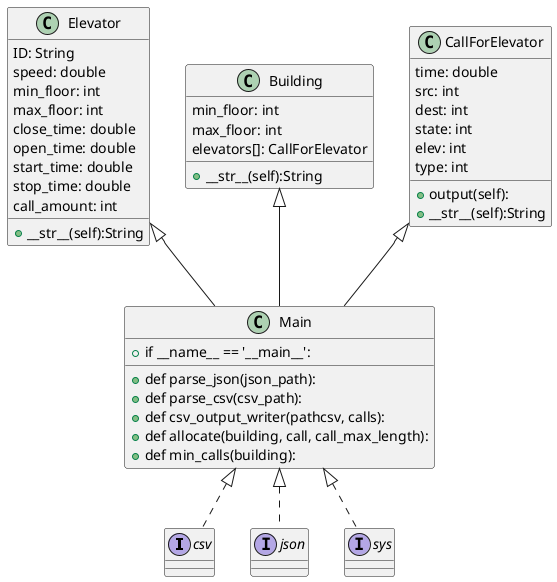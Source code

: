 @startuml
'https://plantuml.com/class-diagram
interface csv
interface json
interface sys
class Elevator
class Building
class CallForElevator
class Main

Elevator <|-- Main
Building <|-- Main
CallForElevator <|-- Main
Main <|.. json
Main <|.. csv
Main <|.. sys


class Elevator {
        ID: String
        speed: double
        min_floor: int
        max_floor: int
        close_time: double
        open_time: double
        start_time: double
        stop_time: double
        call_amount: int

       +__str__(self):String
}

class Building {
       min_floor: int
       max_floor: int
       elevators[]: CallForElevator

       +__str__(self):String
}

class CallForElevator {
        time: double
        src: int
        dest: int
        state: int
        elev: int
        type: int

       +output(self):
       +__str__(self):String
}

class Main {

+def parse_json(json_path):
+def parse_csv(csv_path):
+def csv_output_writer(pathcsv, calls):
+def allocate(building, call, call_max_length):
+def min_calls(building):
+if __name__ == '__main__':

}


@enduml